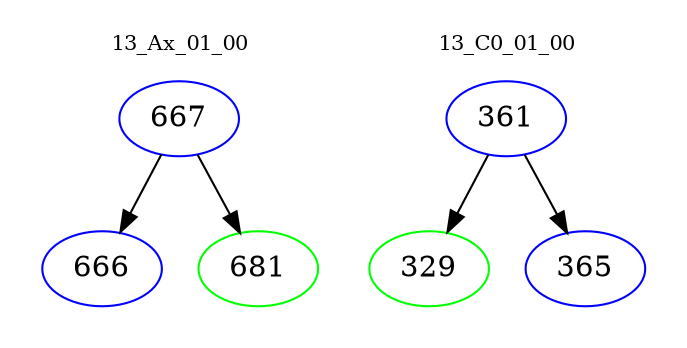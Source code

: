 digraph{
subgraph cluster_0 {
color = white
label = "13_Ax_01_00";
fontsize=10;
T0_667 [label="667", color="blue"]
T0_667 -> T0_666 [color="black"]
T0_666 [label="666", color="blue"]
T0_667 -> T0_681 [color="black"]
T0_681 [label="681", color="green"]
}
subgraph cluster_1 {
color = white
label = "13_C0_01_00";
fontsize=10;
T1_361 [label="361", color="blue"]
T1_361 -> T1_329 [color="black"]
T1_329 [label="329", color="green"]
T1_361 -> T1_365 [color="black"]
T1_365 [label="365", color="blue"]
}
}
